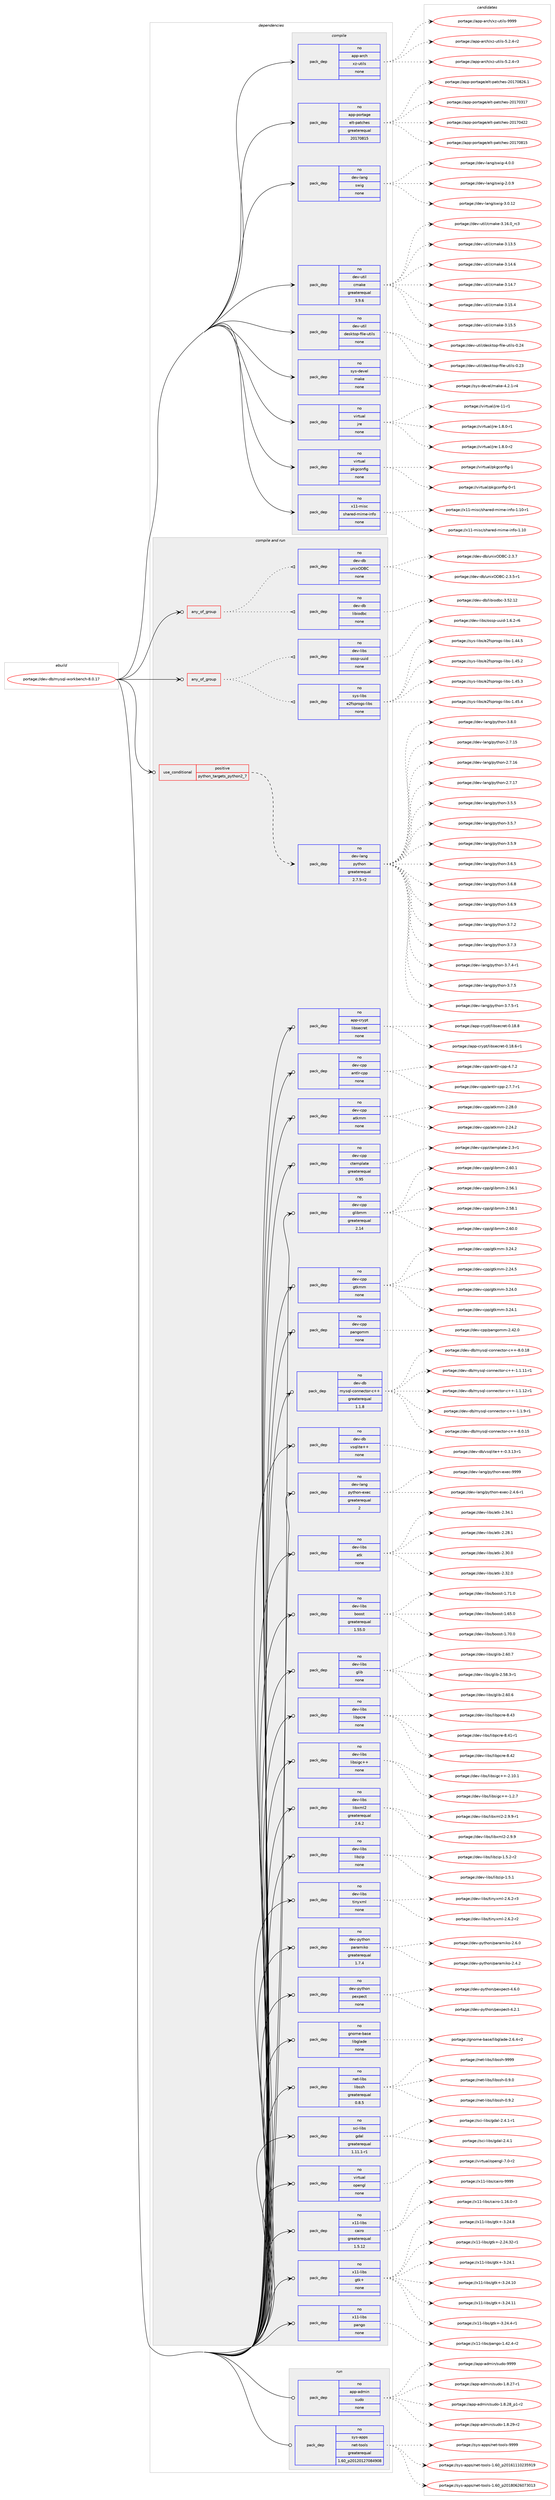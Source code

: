 digraph prolog {

# *************
# Graph options
# *************

newrank=true;
concentrate=true;
compound=true;
graph [rankdir=LR,fontname=Helvetica,fontsize=10,ranksep=1.5];#, ranksep=2.5, nodesep=0.2];
edge  [arrowhead=vee];
node  [fontname=Helvetica,fontsize=10];

# **********
# The ebuild
# **********

subgraph cluster_leftcol {
color=gray;
rank=same;
label=<<i>ebuild</i>>;
id [label="portage://dev-db/mysql-workbench-8.0.17", color=red, width=4, href="../dev-db/mysql-workbench-8.0.17.svg"];
}

# ****************
# The dependencies
# ****************

subgraph cluster_midcol {
color=gray;
label=<<i>dependencies</i>>;
subgraph cluster_compile {
fillcolor="#eeeeee";
style=filled;
label=<<i>compile</i>>;
subgraph pack41840 {
dependency55726 [label=<<TABLE BORDER="0" CELLBORDER="1" CELLSPACING="0" CELLPADDING="4" WIDTH="220"><TR><TD ROWSPAN="6" CELLPADDING="30">pack_dep</TD></TR><TR><TD WIDTH="110">no</TD></TR><TR><TD>app-arch</TD></TR><TR><TD>xz-utils</TD></TR><TR><TD>none</TD></TR><TR><TD></TD></TR></TABLE>>, shape=none, color=blue];
}
id:e -> dependency55726:w [weight=20,style="solid",arrowhead="vee"];
subgraph pack41841 {
dependency55727 [label=<<TABLE BORDER="0" CELLBORDER="1" CELLSPACING="0" CELLPADDING="4" WIDTH="220"><TR><TD ROWSPAN="6" CELLPADDING="30">pack_dep</TD></TR><TR><TD WIDTH="110">no</TD></TR><TR><TD>app-portage</TD></TR><TR><TD>elt-patches</TD></TR><TR><TD>greaterequal</TD></TR><TR><TD>20170815</TD></TR></TABLE>>, shape=none, color=blue];
}
id:e -> dependency55727:w [weight=20,style="solid",arrowhead="vee"];
subgraph pack41842 {
dependency55728 [label=<<TABLE BORDER="0" CELLBORDER="1" CELLSPACING="0" CELLPADDING="4" WIDTH="220"><TR><TD ROWSPAN="6" CELLPADDING="30">pack_dep</TD></TR><TR><TD WIDTH="110">no</TD></TR><TR><TD>dev-lang</TD></TR><TR><TD>swig</TD></TR><TR><TD>none</TD></TR><TR><TD></TD></TR></TABLE>>, shape=none, color=blue];
}
id:e -> dependency55728:w [weight=20,style="solid",arrowhead="vee"];
subgraph pack41843 {
dependency55729 [label=<<TABLE BORDER="0" CELLBORDER="1" CELLSPACING="0" CELLPADDING="4" WIDTH="220"><TR><TD ROWSPAN="6" CELLPADDING="30">pack_dep</TD></TR><TR><TD WIDTH="110">no</TD></TR><TR><TD>dev-util</TD></TR><TR><TD>cmake</TD></TR><TR><TD>greaterequal</TD></TR><TR><TD>3.9.6</TD></TR></TABLE>>, shape=none, color=blue];
}
id:e -> dependency55729:w [weight=20,style="solid",arrowhead="vee"];
subgraph pack41844 {
dependency55730 [label=<<TABLE BORDER="0" CELLBORDER="1" CELLSPACING="0" CELLPADDING="4" WIDTH="220"><TR><TD ROWSPAN="6" CELLPADDING="30">pack_dep</TD></TR><TR><TD WIDTH="110">no</TD></TR><TR><TD>dev-util</TD></TR><TR><TD>desktop-file-utils</TD></TR><TR><TD>none</TD></TR><TR><TD></TD></TR></TABLE>>, shape=none, color=blue];
}
id:e -> dependency55730:w [weight=20,style="solid",arrowhead="vee"];
subgraph pack41845 {
dependency55731 [label=<<TABLE BORDER="0" CELLBORDER="1" CELLSPACING="0" CELLPADDING="4" WIDTH="220"><TR><TD ROWSPAN="6" CELLPADDING="30">pack_dep</TD></TR><TR><TD WIDTH="110">no</TD></TR><TR><TD>sys-devel</TD></TR><TR><TD>make</TD></TR><TR><TD>none</TD></TR><TR><TD></TD></TR></TABLE>>, shape=none, color=blue];
}
id:e -> dependency55731:w [weight=20,style="solid",arrowhead="vee"];
subgraph pack41846 {
dependency55732 [label=<<TABLE BORDER="0" CELLBORDER="1" CELLSPACING="0" CELLPADDING="4" WIDTH="220"><TR><TD ROWSPAN="6" CELLPADDING="30">pack_dep</TD></TR><TR><TD WIDTH="110">no</TD></TR><TR><TD>virtual</TD></TR><TR><TD>jre</TD></TR><TR><TD>none</TD></TR><TR><TD></TD></TR></TABLE>>, shape=none, color=blue];
}
id:e -> dependency55732:w [weight=20,style="solid",arrowhead="vee"];
subgraph pack41847 {
dependency55733 [label=<<TABLE BORDER="0" CELLBORDER="1" CELLSPACING="0" CELLPADDING="4" WIDTH="220"><TR><TD ROWSPAN="6" CELLPADDING="30">pack_dep</TD></TR><TR><TD WIDTH="110">no</TD></TR><TR><TD>virtual</TD></TR><TR><TD>pkgconfig</TD></TR><TR><TD>none</TD></TR><TR><TD></TD></TR></TABLE>>, shape=none, color=blue];
}
id:e -> dependency55733:w [weight=20,style="solid",arrowhead="vee"];
subgraph pack41848 {
dependency55734 [label=<<TABLE BORDER="0" CELLBORDER="1" CELLSPACING="0" CELLPADDING="4" WIDTH="220"><TR><TD ROWSPAN="6" CELLPADDING="30">pack_dep</TD></TR><TR><TD WIDTH="110">no</TD></TR><TR><TD>x11-misc</TD></TR><TR><TD>shared-mime-info</TD></TR><TR><TD>none</TD></TR><TR><TD></TD></TR></TABLE>>, shape=none, color=blue];
}
id:e -> dependency55734:w [weight=20,style="solid",arrowhead="vee"];
}
subgraph cluster_compileandrun {
fillcolor="#eeeeee";
style=filled;
label=<<i>compile and run</i>>;
subgraph any1188 {
dependency55735 [label=<<TABLE BORDER="0" CELLBORDER="1" CELLSPACING="0" CELLPADDING="4"><TR><TD CELLPADDING="10">any_of_group</TD></TR></TABLE>>, shape=none, color=red];subgraph pack41849 {
dependency55736 [label=<<TABLE BORDER="0" CELLBORDER="1" CELLSPACING="0" CELLPADDING="4" WIDTH="220"><TR><TD ROWSPAN="6" CELLPADDING="30">pack_dep</TD></TR><TR><TD WIDTH="110">no</TD></TR><TR><TD>dev-db</TD></TR><TR><TD>libiodbc</TD></TR><TR><TD>none</TD></TR><TR><TD></TD></TR></TABLE>>, shape=none, color=blue];
}
dependency55735:e -> dependency55736:w [weight=20,style="dotted",arrowhead="oinv"];
subgraph pack41850 {
dependency55737 [label=<<TABLE BORDER="0" CELLBORDER="1" CELLSPACING="0" CELLPADDING="4" WIDTH="220"><TR><TD ROWSPAN="6" CELLPADDING="30">pack_dep</TD></TR><TR><TD WIDTH="110">no</TD></TR><TR><TD>dev-db</TD></TR><TR><TD>unixODBC</TD></TR><TR><TD>none</TD></TR><TR><TD></TD></TR></TABLE>>, shape=none, color=blue];
}
dependency55735:e -> dependency55737:w [weight=20,style="dotted",arrowhead="oinv"];
}
id:e -> dependency55735:w [weight=20,style="solid",arrowhead="odotvee"];
subgraph any1189 {
dependency55738 [label=<<TABLE BORDER="0" CELLBORDER="1" CELLSPACING="0" CELLPADDING="4"><TR><TD CELLPADDING="10">any_of_group</TD></TR></TABLE>>, shape=none, color=red];subgraph pack41851 {
dependency55739 [label=<<TABLE BORDER="0" CELLBORDER="1" CELLSPACING="0" CELLPADDING="4" WIDTH="220"><TR><TD ROWSPAN="6" CELLPADDING="30">pack_dep</TD></TR><TR><TD WIDTH="110">no</TD></TR><TR><TD>sys-libs</TD></TR><TR><TD>e2fsprogs-libs</TD></TR><TR><TD>none</TD></TR><TR><TD></TD></TR></TABLE>>, shape=none, color=blue];
}
dependency55738:e -> dependency55739:w [weight=20,style="dotted",arrowhead="oinv"];
subgraph pack41852 {
dependency55740 [label=<<TABLE BORDER="0" CELLBORDER="1" CELLSPACING="0" CELLPADDING="4" WIDTH="220"><TR><TD ROWSPAN="6" CELLPADDING="30">pack_dep</TD></TR><TR><TD WIDTH="110">no</TD></TR><TR><TD>dev-libs</TD></TR><TR><TD>ossp-uuid</TD></TR><TR><TD>none</TD></TR><TR><TD></TD></TR></TABLE>>, shape=none, color=blue];
}
dependency55738:e -> dependency55740:w [weight=20,style="dotted",arrowhead="oinv"];
}
id:e -> dependency55738:w [weight=20,style="solid",arrowhead="odotvee"];
subgraph cond12643 {
dependency55741 [label=<<TABLE BORDER="0" CELLBORDER="1" CELLSPACING="0" CELLPADDING="4"><TR><TD ROWSPAN="3" CELLPADDING="10">use_conditional</TD></TR><TR><TD>positive</TD></TR><TR><TD>python_targets_python2_7</TD></TR></TABLE>>, shape=none, color=red];
subgraph pack41853 {
dependency55742 [label=<<TABLE BORDER="0" CELLBORDER="1" CELLSPACING="0" CELLPADDING="4" WIDTH="220"><TR><TD ROWSPAN="6" CELLPADDING="30">pack_dep</TD></TR><TR><TD WIDTH="110">no</TD></TR><TR><TD>dev-lang</TD></TR><TR><TD>python</TD></TR><TR><TD>greaterequal</TD></TR><TR><TD>2.7.5-r2</TD></TR></TABLE>>, shape=none, color=blue];
}
dependency55741:e -> dependency55742:w [weight=20,style="dashed",arrowhead="vee"];
}
id:e -> dependency55741:w [weight=20,style="solid",arrowhead="odotvee"];
subgraph pack41854 {
dependency55743 [label=<<TABLE BORDER="0" CELLBORDER="1" CELLSPACING="0" CELLPADDING="4" WIDTH="220"><TR><TD ROWSPAN="6" CELLPADDING="30">pack_dep</TD></TR><TR><TD WIDTH="110">no</TD></TR><TR><TD>app-crypt</TD></TR><TR><TD>libsecret</TD></TR><TR><TD>none</TD></TR><TR><TD></TD></TR></TABLE>>, shape=none, color=blue];
}
id:e -> dependency55743:w [weight=20,style="solid",arrowhead="odotvee"];
subgraph pack41855 {
dependency55744 [label=<<TABLE BORDER="0" CELLBORDER="1" CELLSPACING="0" CELLPADDING="4" WIDTH="220"><TR><TD ROWSPAN="6" CELLPADDING="30">pack_dep</TD></TR><TR><TD WIDTH="110">no</TD></TR><TR><TD>dev-cpp</TD></TR><TR><TD>antlr-cpp</TD></TR><TR><TD>none</TD></TR><TR><TD></TD></TR></TABLE>>, shape=none, color=blue];
}
id:e -> dependency55744:w [weight=20,style="solid",arrowhead="odotvee"];
subgraph pack41856 {
dependency55745 [label=<<TABLE BORDER="0" CELLBORDER="1" CELLSPACING="0" CELLPADDING="4" WIDTH="220"><TR><TD ROWSPAN="6" CELLPADDING="30">pack_dep</TD></TR><TR><TD WIDTH="110">no</TD></TR><TR><TD>dev-cpp</TD></TR><TR><TD>atkmm</TD></TR><TR><TD>none</TD></TR><TR><TD></TD></TR></TABLE>>, shape=none, color=blue];
}
id:e -> dependency55745:w [weight=20,style="solid",arrowhead="odotvee"];
subgraph pack41857 {
dependency55746 [label=<<TABLE BORDER="0" CELLBORDER="1" CELLSPACING="0" CELLPADDING="4" WIDTH="220"><TR><TD ROWSPAN="6" CELLPADDING="30">pack_dep</TD></TR><TR><TD WIDTH="110">no</TD></TR><TR><TD>dev-cpp</TD></TR><TR><TD>ctemplate</TD></TR><TR><TD>greaterequal</TD></TR><TR><TD>0.95</TD></TR></TABLE>>, shape=none, color=blue];
}
id:e -> dependency55746:w [weight=20,style="solid",arrowhead="odotvee"];
subgraph pack41858 {
dependency55747 [label=<<TABLE BORDER="0" CELLBORDER="1" CELLSPACING="0" CELLPADDING="4" WIDTH="220"><TR><TD ROWSPAN="6" CELLPADDING="30">pack_dep</TD></TR><TR><TD WIDTH="110">no</TD></TR><TR><TD>dev-cpp</TD></TR><TR><TD>glibmm</TD></TR><TR><TD>greaterequal</TD></TR><TR><TD>2.14</TD></TR></TABLE>>, shape=none, color=blue];
}
id:e -> dependency55747:w [weight=20,style="solid",arrowhead="odotvee"];
subgraph pack41859 {
dependency55748 [label=<<TABLE BORDER="0" CELLBORDER="1" CELLSPACING="0" CELLPADDING="4" WIDTH="220"><TR><TD ROWSPAN="6" CELLPADDING="30">pack_dep</TD></TR><TR><TD WIDTH="110">no</TD></TR><TR><TD>dev-cpp</TD></TR><TR><TD>gtkmm</TD></TR><TR><TD>none</TD></TR><TR><TD></TD></TR></TABLE>>, shape=none, color=blue];
}
id:e -> dependency55748:w [weight=20,style="solid",arrowhead="odotvee"];
subgraph pack41860 {
dependency55749 [label=<<TABLE BORDER="0" CELLBORDER="1" CELLSPACING="0" CELLPADDING="4" WIDTH="220"><TR><TD ROWSPAN="6" CELLPADDING="30">pack_dep</TD></TR><TR><TD WIDTH="110">no</TD></TR><TR><TD>dev-cpp</TD></TR><TR><TD>pangomm</TD></TR><TR><TD>none</TD></TR><TR><TD></TD></TR></TABLE>>, shape=none, color=blue];
}
id:e -> dependency55749:w [weight=20,style="solid",arrowhead="odotvee"];
subgraph pack41861 {
dependency55750 [label=<<TABLE BORDER="0" CELLBORDER="1" CELLSPACING="0" CELLPADDING="4" WIDTH="220"><TR><TD ROWSPAN="6" CELLPADDING="30">pack_dep</TD></TR><TR><TD WIDTH="110">no</TD></TR><TR><TD>dev-db</TD></TR><TR><TD>mysql-connector-c++</TD></TR><TR><TD>greaterequal</TD></TR><TR><TD>1.1.8</TD></TR></TABLE>>, shape=none, color=blue];
}
id:e -> dependency55750:w [weight=20,style="solid",arrowhead="odotvee"];
subgraph pack41862 {
dependency55751 [label=<<TABLE BORDER="0" CELLBORDER="1" CELLSPACING="0" CELLPADDING="4" WIDTH="220"><TR><TD ROWSPAN="6" CELLPADDING="30">pack_dep</TD></TR><TR><TD WIDTH="110">no</TD></TR><TR><TD>dev-db</TD></TR><TR><TD>vsqlite++</TD></TR><TR><TD>none</TD></TR><TR><TD></TD></TR></TABLE>>, shape=none, color=blue];
}
id:e -> dependency55751:w [weight=20,style="solid",arrowhead="odotvee"];
subgraph pack41863 {
dependency55752 [label=<<TABLE BORDER="0" CELLBORDER="1" CELLSPACING="0" CELLPADDING="4" WIDTH="220"><TR><TD ROWSPAN="6" CELLPADDING="30">pack_dep</TD></TR><TR><TD WIDTH="110">no</TD></TR><TR><TD>dev-lang</TD></TR><TR><TD>python-exec</TD></TR><TR><TD>greaterequal</TD></TR><TR><TD>2</TD></TR></TABLE>>, shape=none, color=blue];
}
id:e -> dependency55752:w [weight=20,style="solid",arrowhead="odotvee"];
subgraph pack41864 {
dependency55753 [label=<<TABLE BORDER="0" CELLBORDER="1" CELLSPACING="0" CELLPADDING="4" WIDTH="220"><TR><TD ROWSPAN="6" CELLPADDING="30">pack_dep</TD></TR><TR><TD WIDTH="110">no</TD></TR><TR><TD>dev-libs</TD></TR><TR><TD>atk</TD></TR><TR><TD>none</TD></TR><TR><TD></TD></TR></TABLE>>, shape=none, color=blue];
}
id:e -> dependency55753:w [weight=20,style="solid",arrowhead="odotvee"];
subgraph pack41865 {
dependency55754 [label=<<TABLE BORDER="0" CELLBORDER="1" CELLSPACING="0" CELLPADDING="4" WIDTH="220"><TR><TD ROWSPAN="6" CELLPADDING="30">pack_dep</TD></TR><TR><TD WIDTH="110">no</TD></TR><TR><TD>dev-libs</TD></TR><TR><TD>boost</TD></TR><TR><TD>greaterequal</TD></TR><TR><TD>1.55.0</TD></TR></TABLE>>, shape=none, color=blue];
}
id:e -> dependency55754:w [weight=20,style="solid",arrowhead="odotvee"];
subgraph pack41866 {
dependency55755 [label=<<TABLE BORDER="0" CELLBORDER="1" CELLSPACING="0" CELLPADDING="4" WIDTH="220"><TR><TD ROWSPAN="6" CELLPADDING="30">pack_dep</TD></TR><TR><TD WIDTH="110">no</TD></TR><TR><TD>dev-libs</TD></TR><TR><TD>glib</TD></TR><TR><TD>none</TD></TR><TR><TD></TD></TR></TABLE>>, shape=none, color=blue];
}
id:e -> dependency55755:w [weight=20,style="solid",arrowhead="odotvee"];
subgraph pack41867 {
dependency55756 [label=<<TABLE BORDER="0" CELLBORDER="1" CELLSPACING="0" CELLPADDING="4" WIDTH="220"><TR><TD ROWSPAN="6" CELLPADDING="30">pack_dep</TD></TR><TR><TD WIDTH="110">no</TD></TR><TR><TD>dev-libs</TD></TR><TR><TD>libpcre</TD></TR><TR><TD>none</TD></TR><TR><TD></TD></TR></TABLE>>, shape=none, color=blue];
}
id:e -> dependency55756:w [weight=20,style="solid",arrowhead="odotvee"];
subgraph pack41868 {
dependency55757 [label=<<TABLE BORDER="0" CELLBORDER="1" CELLSPACING="0" CELLPADDING="4" WIDTH="220"><TR><TD ROWSPAN="6" CELLPADDING="30">pack_dep</TD></TR><TR><TD WIDTH="110">no</TD></TR><TR><TD>dev-libs</TD></TR><TR><TD>libsigc++</TD></TR><TR><TD>none</TD></TR><TR><TD></TD></TR></TABLE>>, shape=none, color=blue];
}
id:e -> dependency55757:w [weight=20,style="solid",arrowhead="odotvee"];
subgraph pack41869 {
dependency55758 [label=<<TABLE BORDER="0" CELLBORDER="1" CELLSPACING="0" CELLPADDING="4" WIDTH="220"><TR><TD ROWSPAN="6" CELLPADDING="30">pack_dep</TD></TR><TR><TD WIDTH="110">no</TD></TR><TR><TD>dev-libs</TD></TR><TR><TD>libxml2</TD></TR><TR><TD>greaterequal</TD></TR><TR><TD>2.6.2</TD></TR></TABLE>>, shape=none, color=blue];
}
id:e -> dependency55758:w [weight=20,style="solid",arrowhead="odotvee"];
subgraph pack41870 {
dependency55759 [label=<<TABLE BORDER="0" CELLBORDER="1" CELLSPACING="0" CELLPADDING="4" WIDTH="220"><TR><TD ROWSPAN="6" CELLPADDING="30">pack_dep</TD></TR><TR><TD WIDTH="110">no</TD></TR><TR><TD>dev-libs</TD></TR><TR><TD>libzip</TD></TR><TR><TD>none</TD></TR><TR><TD></TD></TR></TABLE>>, shape=none, color=blue];
}
id:e -> dependency55759:w [weight=20,style="solid",arrowhead="odotvee"];
subgraph pack41871 {
dependency55760 [label=<<TABLE BORDER="0" CELLBORDER="1" CELLSPACING="0" CELLPADDING="4" WIDTH="220"><TR><TD ROWSPAN="6" CELLPADDING="30">pack_dep</TD></TR><TR><TD WIDTH="110">no</TD></TR><TR><TD>dev-libs</TD></TR><TR><TD>tinyxml</TD></TR><TR><TD>none</TD></TR><TR><TD></TD></TR></TABLE>>, shape=none, color=blue];
}
id:e -> dependency55760:w [weight=20,style="solid",arrowhead="odotvee"];
subgraph pack41872 {
dependency55761 [label=<<TABLE BORDER="0" CELLBORDER="1" CELLSPACING="0" CELLPADDING="4" WIDTH="220"><TR><TD ROWSPAN="6" CELLPADDING="30">pack_dep</TD></TR><TR><TD WIDTH="110">no</TD></TR><TR><TD>dev-python</TD></TR><TR><TD>paramiko</TD></TR><TR><TD>greaterequal</TD></TR><TR><TD>1.7.4</TD></TR></TABLE>>, shape=none, color=blue];
}
id:e -> dependency55761:w [weight=20,style="solid",arrowhead="odotvee"];
subgraph pack41873 {
dependency55762 [label=<<TABLE BORDER="0" CELLBORDER="1" CELLSPACING="0" CELLPADDING="4" WIDTH="220"><TR><TD ROWSPAN="6" CELLPADDING="30">pack_dep</TD></TR><TR><TD WIDTH="110">no</TD></TR><TR><TD>dev-python</TD></TR><TR><TD>pexpect</TD></TR><TR><TD>none</TD></TR><TR><TD></TD></TR></TABLE>>, shape=none, color=blue];
}
id:e -> dependency55762:w [weight=20,style="solid",arrowhead="odotvee"];
subgraph pack41874 {
dependency55763 [label=<<TABLE BORDER="0" CELLBORDER="1" CELLSPACING="0" CELLPADDING="4" WIDTH="220"><TR><TD ROWSPAN="6" CELLPADDING="30">pack_dep</TD></TR><TR><TD WIDTH="110">no</TD></TR><TR><TD>gnome-base</TD></TR><TR><TD>libglade</TD></TR><TR><TD>none</TD></TR><TR><TD></TD></TR></TABLE>>, shape=none, color=blue];
}
id:e -> dependency55763:w [weight=20,style="solid",arrowhead="odotvee"];
subgraph pack41875 {
dependency55764 [label=<<TABLE BORDER="0" CELLBORDER="1" CELLSPACING="0" CELLPADDING="4" WIDTH="220"><TR><TD ROWSPAN="6" CELLPADDING="30">pack_dep</TD></TR><TR><TD WIDTH="110">no</TD></TR><TR><TD>net-libs</TD></TR><TR><TD>libssh</TD></TR><TR><TD>greaterequal</TD></TR><TR><TD>0.8.5</TD></TR></TABLE>>, shape=none, color=blue];
}
id:e -> dependency55764:w [weight=20,style="solid",arrowhead="odotvee"];
subgraph pack41876 {
dependency55765 [label=<<TABLE BORDER="0" CELLBORDER="1" CELLSPACING="0" CELLPADDING="4" WIDTH="220"><TR><TD ROWSPAN="6" CELLPADDING="30">pack_dep</TD></TR><TR><TD WIDTH="110">no</TD></TR><TR><TD>sci-libs</TD></TR><TR><TD>gdal</TD></TR><TR><TD>greaterequal</TD></TR><TR><TD>1.11.1-r1</TD></TR></TABLE>>, shape=none, color=blue];
}
id:e -> dependency55765:w [weight=20,style="solid",arrowhead="odotvee"];
subgraph pack41877 {
dependency55766 [label=<<TABLE BORDER="0" CELLBORDER="1" CELLSPACING="0" CELLPADDING="4" WIDTH="220"><TR><TD ROWSPAN="6" CELLPADDING="30">pack_dep</TD></TR><TR><TD WIDTH="110">no</TD></TR><TR><TD>virtual</TD></TR><TR><TD>opengl</TD></TR><TR><TD>none</TD></TR><TR><TD></TD></TR></TABLE>>, shape=none, color=blue];
}
id:e -> dependency55766:w [weight=20,style="solid",arrowhead="odotvee"];
subgraph pack41878 {
dependency55767 [label=<<TABLE BORDER="0" CELLBORDER="1" CELLSPACING="0" CELLPADDING="4" WIDTH="220"><TR><TD ROWSPAN="6" CELLPADDING="30">pack_dep</TD></TR><TR><TD WIDTH="110">no</TD></TR><TR><TD>x11-libs</TD></TR><TR><TD>cairo</TD></TR><TR><TD>greaterequal</TD></TR><TR><TD>1.5.12</TD></TR></TABLE>>, shape=none, color=blue];
}
id:e -> dependency55767:w [weight=20,style="solid",arrowhead="odotvee"];
subgraph pack41879 {
dependency55768 [label=<<TABLE BORDER="0" CELLBORDER="1" CELLSPACING="0" CELLPADDING="4" WIDTH="220"><TR><TD ROWSPAN="6" CELLPADDING="30">pack_dep</TD></TR><TR><TD WIDTH="110">no</TD></TR><TR><TD>x11-libs</TD></TR><TR><TD>gtk+</TD></TR><TR><TD>none</TD></TR><TR><TD></TD></TR></TABLE>>, shape=none, color=blue];
}
id:e -> dependency55768:w [weight=20,style="solid",arrowhead="odotvee"];
subgraph pack41880 {
dependency55769 [label=<<TABLE BORDER="0" CELLBORDER="1" CELLSPACING="0" CELLPADDING="4" WIDTH="220"><TR><TD ROWSPAN="6" CELLPADDING="30">pack_dep</TD></TR><TR><TD WIDTH="110">no</TD></TR><TR><TD>x11-libs</TD></TR><TR><TD>pango</TD></TR><TR><TD>none</TD></TR><TR><TD></TD></TR></TABLE>>, shape=none, color=blue];
}
id:e -> dependency55769:w [weight=20,style="solid",arrowhead="odotvee"];
}
subgraph cluster_run {
fillcolor="#eeeeee";
style=filled;
label=<<i>run</i>>;
subgraph pack41881 {
dependency55770 [label=<<TABLE BORDER="0" CELLBORDER="1" CELLSPACING="0" CELLPADDING="4" WIDTH="220"><TR><TD ROWSPAN="6" CELLPADDING="30">pack_dep</TD></TR><TR><TD WIDTH="110">no</TD></TR><TR><TD>app-admin</TD></TR><TR><TD>sudo</TD></TR><TR><TD>none</TD></TR><TR><TD></TD></TR></TABLE>>, shape=none, color=blue];
}
id:e -> dependency55770:w [weight=20,style="solid",arrowhead="odot"];
subgraph pack41882 {
dependency55771 [label=<<TABLE BORDER="0" CELLBORDER="1" CELLSPACING="0" CELLPADDING="4" WIDTH="220"><TR><TD ROWSPAN="6" CELLPADDING="30">pack_dep</TD></TR><TR><TD WIDTH="110">no</TD></TR><TR><TD>sys-apps</TD></TR><TR><TD>net-tools</TD></TR><TR><TD>greaterequal</TD></TR><TR><TD>1.60_p20120127084908</TD></TR></TABLE>>, shape=none, color=blue];
}
id:e -> dependency55771:w [weight=20,style="solid",arrowhead="odot"];
}
}

# **************
# The candidates
# **************

subgraph cluster_choices {
rank=same;
color=gray;
label=<<i>candidates</i>>;

subgraph choice41840 {
color=black;
nodesep=1;
choiceportage9711211245971149910447120122451171161051081154553465046524511450 [label="portage://app-arch/xz-utils-5.2.4-r2", color=red, width=4,href="../app-arch/xz-utils-5.2.4-r2.svg"];
choiceportage9711211245971149910447120122451171161051081154553465046524511451 [label="portage://app-arch/xz-utils-5.2.4-r3", color=red, width=4,href="../app-arch/xz-utils-5.2.4-r3.svg"];
choiceportage9711211245971149910447120122451171161051081154557575757 [label="portage://app-arch/xz-utils-9999", color=red, width=4,href="../app-arch/xz-utils-9999.svg"];
dependency55726:e -> choiceportage9711211245971149910447120122451171161051081154553465046524511450:w [style=dotted,weight="100"];
dependency55726:e -> choiceportage9711211245971149910447120122451171161051081154553465046524511451:w [style=dotted,weight="100"];
dependency55726:e -> choiceportage9711211245971149910447120122451171161051081154557575757:w [style=dotted,weight="100"];
}
subgraph choice41841 {
color=black;
nodesep=1;
choiceportage97112112451121111141169710310147101108116451129711699104101115455048495548514955 [label="portage://app-portage/elt-patches-20170317", color=red, width=4,href="../app-portage/elt-patches-20170317.svg"];
choiceportage97112112451121111141169710310147101108116451129711699104101115455048495548525050 [label="portage://app-portage/elt-patches-20170422", color=red, width=4,href="../app-portage/elt-patches-20170422.svg"];
choiceportage97112112451121111141169710310147101108116451129711699104101115455048495548564953 [label="portage://app-portage/elt-patches-20170815", color=red, width=4,href="../app-portage/elt-patches-20170815.svg"];
choiceportage971121124511211111411697103101471011081164511297116991041011154550484955485650544649 [label="portage://app-portage/elt-patches-20170826.1", color=red, width=4,href="../app-portage/elt-patches-20170826.1.svg"];
dependency55727:e -> choiceportage97112112451121111141169710310147101108116451129711699104101115455048495548514955:w [style=dotted,weight="100"];
dependency55727:e -> choiceportage97112112451121111141169710310147101108116451129711699104101115455048495548525050:w [style=dotted,weight="100"];
dependency55727:e -> choiceportage97112112451121111141169710310147101108116451129711699104101115455048495548564953:w [style=dotted,weight="100"];
dependency55727:e -> choiceportage971121124511211111411697103101471011081164511297116991041011154550484955485650544649:w [style=dotted,weight="100"];
}
subgraph choice41842 {
color=black;
nodesep=1;
choiceportage100101118451089711010347115119105103455046484657 [label="portage://dev-lang/swig-2.0.9", color=red, width=4,href="../dev-lang/swig-2.0.9.svg"];
choiceportage10010111845108971101034711511910510345514648464950 [label="portage://dev-lang/swig-3.0.12", color=red, width=4,href="../dev-lang/swig-3.0.12.svg"];
choiceportage100101118451089711010347115119105103455246484648 [label="portage://dev-lang/swig-4.0.0", color=red, width=4,href="../dev-lang/swig-4.0.0.svg"];
dependency55728:e -> choiceportage100101118451089711010347115119105103455046484657:w [style=dotted,weight="100"];
dependency55728:e -> choiceportage10010111845108971101034711511910510345514648464950:w [style=dotted,weight="100"];
dependency55728:e -> choiceportage100101118451089711010347115119105103455246484648:w [style=dotted,weight="100"];
}
subgraph choice41843 {
color=black;
nodesep=1;
choiceportage1001011184511711610510847991099710710145514649514653 [label="portage://dev-util/cmake-3.13.5", color=red, width=4,href="../dev-util/cmake-3.13.5.svg"];
choiceportage1001011184511711610510847991099710710145514649524654 [label="portage://dev-util/cmake-3.14.6", color=red, width=4,href="../dev-util/cmake-3.14.6.svg"];
choiceportage1001011184511711610510847991099710710145514649524655 [label="portage://dev-util/cmake-3.14.7", color=red, width=4,href="../dev-util/cmake-3.14.7.svg"];
choiceportage1001011184511711610510847991099710710145514649534652 [label="portage://dev-util/cmake-3.15.4", color=red, width=4,href="../dev-util/cmake-3.15.4.svg"];
choiceportage1001011184511711610510847991099710710145514649534653 [label="portage://dev-util/cmake-3.15.5", color=red, width=4,href="../dev-util/cmake-3.15.5.svg"];
choiceportage1001011184511711610510847991099710710145514649544648951149951 [label="portage://dev-util/cmake-3.16.0_rc3", color=red, width=4,href="../dev-util/cmake-3.16.0_rc3.svg"];
dependency55729:e -> choiceportage1001011184511711610510847991099710710145514649514653:w [style=dotted,weight="100"];
dependency55729:e -> choiceportage1001011184511711610510847991099710710145514649524654:w [style=dotted,weight="100"];
dependency55729:e -> choiceportage1001011184511711610510847991099710710145514649524655:w [style=dotted,weight="100"];
dependency55729:e -> choiceportage1001011184511711610510847991099710710145514649534652:w [style=dotted,weight="100"];
dependency55729:e -> choiceportage1001011184511711610510847991099710710145514649534653:w [style=dotted,weight="100"];
dependency55729:e -> choiceportage1001011184511711610510847991099710710145514649544648951149951:w [style=dotted,weight="100"];
}
subgraph choice41844 {
color=black;
nodesep=1;
choiceportage100101118451171161051084710010111510711611111245102105108101451171161051081154548465051 [label="portage://dev-util/desktop-file-utils-0.23", color=red, width=4,href="../dev-util/desktop-file-utils-0.23.svg"];
choiceportage100101118451171161051084710010111510711611111245102105108101451171161051081154548465052 [label="portage://dev-util/desktop-file-utils-0.24", color=red, width=4,href="../dev-util/desktop-file-utils-0.24.svg"];
dependency55730:e -> choiceportage100101118451171161051084710010111510711611111245102105108101451171161051081154548465051:w [style=dotted,weight="100"];
dependency55730:e -> choiceportage100101118451171161051084710010111510711611111245102105108101451171161051081154548465052:w [style=dotted,weight="100"];
}
subgraph choice41845 {
color=black;
nodesep=1;
choiceportage1151211154510010111810110847109971071014552465046494511452 [label="portage://sys-devel/make-4.2.1-r4", color=red, width=4,href="../sys-devel/make-4.2.1-r4.svg"];
dependency55731:e -> choiceportage1151211154510010111810110847109971071014552465046494511452:w [style=dotted,weight="100"];
}
subgraph choice41846 {
color=black;
nodesep=1;
choiceportage11810511411611797108471061141014549465646484511449 [label="portage://virtual/jre-1.8.0-r1", color=red, width=4,href="../virtual/jre-1.8.0-r1.svg"];
choiceportage11810511411611797108471061141014549465646484511450 [label="portage://virtual/jre-1.8.0-r2", color=red, width=4,href="../virtual/jre-1.8.0-r2.svg"];
choiceportage11810511411611797108471061141014549494511449 [label="portage://virtual/jre-11-r1", color=red, width=4,href="../virtual/jre-11-r1.svg"];
dependency55732:e -> choiceportage11810511411611797108471061141014549465646484511449:w [style=dotted,weight="100"];
dependency55732:e -> choiceportage11810511411611797108471061141014549465646484511450:w [style=dotted,weight="100"];
dependency55732:e -> choiceportage11810511411611797108471061141014549494511449:w [style=dotted,weight="100"];
}
subgraph choice41847 {
color=black;
nodesep=1;
choiceportage11810511411611797108471121071039911111010210510345484511449 [label="portage://virtual/pkgconfig-0-r1", color=red, width=4,href="../virtual/pkgconfig-0-r1.svg"];
choiceportage1181051141161179710847112107103991111101021051034549 [label="portage://virtual/pkgconfig-1", color=red, width=4,href="../virtual/pkgconfig-1.svg"];
dependency55733:e -> choiceportage11810511411611797108471121071039911111010210510345484511449:w [style=dotted,weight="100"];
dependency55733:e -> choiceportage1181051141161179710847112107103991111101021051034549:w [style=dotted,weight="100"];
}
subgraph choice41848 {
color=black;
nodesep=1;
choiceportage12049494510910511599471151049711410110045109105109101451051101021114549464948 [label="portage://x11-misc/shared-mime-info-1.10", color=red, width=4,href="../x11-misc/shared-mime-info-1.10.svg"];
choiceportage120494945109105115994711510497114101100451091051091014510511010211145494649484511449 [label="portage://x11-misc/shared-mime-info-1.10-r1", color=red, width=4,href="../x11-misc/shared-mime-info-1.10-r1.svg"];
dependency55734:e -> choiceportage12049494510910511599471151049711410110045109105109101451051101021114549464948:w [style=dotted,weight="100"];
dependency55734:e -> choiceportage120494945109105115994711510497114101100451091051091014510511010211145494649484511449:w [style=dotted,weight="100"];
}
subgraph choice41849 {
color=black;
nodesep=1;
choiceportage1001011184510098471081059810511110098994551465350464950 [label="portage://dev-db/libiodbc-3.52.12", color=red, width=4,href="../dev-db/libiodbc-3.52.12.svg"];
dependency55736:e -> choiceportage1001011184510098471081059810511110098994551465350464950:w [style=dotted,weight="100"];
}
subgraph choice41850 {
color=black;
nodesep=1;
choiceportage100101118451009847117110105120796866674550465146534511449 [label="portage://dev-db/unixODBC-2.3.5-r1", color=red, width=4,href="../dev-db/unixODBC-2.3.5-r1.svg"];
choiceportage10010111845100984711711010512079686667455046514655 [label="portage://dev-db/unixODBC-2.3.7", color=red, width=4,href="../dev-db/unixODBC-2.3.7.svg"];
dependency55737:e -> choiceportage100101118451009847117110105120796866674550465146534511449:w [style=dotted,weight="100"];
dependency55737:e -> choiceportage10010111845100984711711010512079686667455046514655:w [style=dotted,weight="100"];
}
subgraph choice41851 {
color=black;
nodesep=1;
choiceportage11512111545108105981154710150102115112114111103115451081059811545494652524653 [label="portage://sys-libs/e2fsprogs-libs-1.44.5", color=red, width=4,href="../sys-libs/e2fsprogs-libs-1.44.5.svg"];
choiceportage11512111545108105981154710150102115112114111103115451081059811545494652534650 [label="portage://sys-libs/e2fsprogs-libs-1.45.2", color=red, width=4,href="../sys-libs/e2fsprogs-libs-1.45.2.svg"];
choiceportage11512111545108105981154710150102115112114111103115451081059811545494652534651 [label="portage://sys-libs/e2fsprogs-libs-1.45.3", color=red, width=4,href="../sys-libs/e2fsprogs-libs-1.45.3.svg"];
choiceportage11512111545108105981154710150102115112114111103115451081059811545494652534652 [label="portage://sys-libs/e2fsprogs-libs-1.45.4", color=red, width=4,href="../sys-libs/e2fsprogs-libs-1.45.4.svg"];
dependency55739:e -> choiceportage11512111545108105981154710150102115112114111103115451081059811545494652524653:w [style=dotted,weight="100"];
dependency55739:e -> choiceportage11512111545108105981154710150102115112114111103115451081059811545494652534650:w [style=dotted,weight="100"];
dependency55739:e -> choiceportage11512111545108105981154710150102115112114111103115451081059811545494652534651:w [style=dotted,weight="100"];
dependency55739:e -> choiceportage11512111545108105981154710150102115112114111103115451081059811545494652534652:w [style=dotted,weight="100"];
}
subgraph choice41852 {
color=black;
nodesep=1;
choiceportage100101118451081059811547111115115112451171171051004549465446504511454 [label="portage://dev-libs/ossp-uuid-1.6.2-r6", color=red, width=4,href="../dev-libs/ossp-uuid-1.6.2-r6.svg"];
dependency55740:e -> choiceportage100101118451081059811547111115115112451171171051004549465446504511454:w [style=dotted,weight="100"];
}
subgraph choice41853 {
color=black;
nodesep=1;
choiceportage10010111845108971101034711212111610411111045504655464953 [label="portage://dev-lang/python-2.7.15", color=red, width=4,href="../dev-lang/python-2.7.15.svg"];
choiceportage10010111845108971101034711212111610411111045504655464954 [label="portage://dev-lang/python-2.7.16", color=red, width=4,href="../dev-lang/python-2.7.16.svg"];
choiceportage10010111845108971101034711212111610411111045504655464955 [label="portage://dev-lang/python-2.7.17", color=red, width=4,href="../dev-lang/python-2.7.17.svg"];
choiceportage100101118451089711010347112121116104111110455146534653 [label="portage://dev-lang/python-3.5.5", color=red, width=4,href="../dev-lang/python-3.5.5.svg"];
choiceportage100101118451089711010347112121116104111110455146534655 [label="portage://dev-lang/python-3.5.7", color=red, width=4,href="../dev-lang/python-3.5.7.svg"];
choiceportage100101118451089711010347112121116104111110455146534657 [label="portage://dev-lang/python-3.5.9", color=red, width=4,href="../dev-lang/python-3.5.9.svg"];
choiceportage100101118451089711010347112121116104111110455146544653 [label="portage://dev-lang/python-3.6.5", color=red, width=4,href="../dev-lang/python-3.6.5.svg"];
choiceportage100101118451089711010347112121116104111110455146544656 [label="portage://dev-lang/python-3.6.8", color=red, width=4,href="../dev-lang/python-3.6.8.svg"];
choiceportage100101118451089711010347112121116104111110455146544657 [label="portage://dev-lang/python-3.6.9", color=red, width=4,href="../dev-lang/python-3.6.9.svg"];
choiceportage100101118451089711010347112121116104111110455146554650 [label="portage://dev-lang/python-3.7.2", color=red, width=4,href="../dev-lang/python-3.7.2.svg"];
choiceportage100101118451089711010347112121116104111110455146554651 [label="portage://dev-lang/python-3.7.3", color=red, width=4,href="../dev-lang/python-3.7.3.svg"];
choiceportage1001011184510897110103471121211161041111104551465546524511449 [label="portage://dev-lang/python-3.7.4-r1", color=red, width=4,href="../dev-lang/python-3.7.4-r1.svg"];
choiceportage100101118451089711010347112121116104111110455146554653 [label="portage://dev-lang/python-3.7.5", color=red, width=4,href="../dev-lang/python-3.7.5.svg"];
choiceportage1001011184510897110103471121211161041111104551465546534511449 [label="portage://dev-lang/python-3.7.5-r1", color=red, width=4,href="../dev-lang/python-3.7.5-r1.svg"];
choiceportage100101118451089711010347112121116104111110455146564648 [label="portage://dev-lang/python-3.8.0", color=red, width=4,href="../dev-lang/python-3.8.0.svg"];
dependency55742:e -> choiceportage10010111845108971101034711212111610411111045504655464953:w [style=dotted,weight="100"];
dependency55742:e -> choiceportage10010111845108971101034711212111610411111045504655464954:w [style=dotted,weight="100"];
dependency55742:e -> choiceportage10010111845108971101034711212111610411111045504655464955:w [style=dotted,weight="100"];
dependency55742:e -> choiceportage100101118451089711010347112121116104111110455146534653:w [style=dotted,weight="100"];
dependency55742:e -> choiceportage100101118451089711010347112121116104111110455146534655:w [style=dotted,weight="100"];
dependency55742:e -> choiceportage100101118451089711010347112121116104111110455146534657:w [style=dotted,weight="100"];
dependency55742:e -> choiceportage100101118451089711010347112121116104111110455146544653:w [style=dotted,weight="100"];
dependency55742:e -> choiceportage100101118451089711010347112121116104111110455146544656:w [style=dotted,weight="100"];
dependency55742:e -> choiceportage100101118451089711010347112121116104111110455146544657:w [style=dotted,weight="100"];
dependency55742:e -> choiceportage100101118451089711010347112121116104111110455146554650:w [style=dotted,weight="100"];
dependency55742:e -> choiceportage100101118451089711010347112121116104111110455146554651:w [style=dotted,weight="100"];
dependency55742:e -> choiceportage1001011184510897110103471121211161041111104551465546524511449:w [style=dotted,weight="100"];
dependency55742:e -> choiceportage100101118451089711010347112121116104111110455146554653:w [style=dotted,weight="100"];
dependency55742:e -> choiceportage1001011184510897110103471121211161041111104551465546534511449:w [style=dotted,weight="100"];
dependency55742:e -> choiceportage100101118451089711010347112121116104111110455146564648:w [style=dotted,weight="100"];
}
subgraph choice41854 {
color=black;
nodesep=1;
choiceportage971121124599114121112116471081059811510199114101116454846495646544511449 [label="portage://app-crypt/libsecret-0.18.6-r1", color=red, width=4,href="../app-crypt/libsecret-0.18.6-r1.svg"];
choiceportage97112112459911412111211647108105981151019911410111645484649564656 [label="portage://app-crypt/libsecret-0.18.8", color=red, width=4,href="../app-crypt/libsecret-0.18.8.svg"];
dependency55743:e -> choiceportage971121124599114121112116471081059811510199114101116454846495646544511449:w [style=dotted,weight="100"];
dependency55743:e -> choiceportage97112112459911412111211647108105981151019911410111645484649564656:w [style=dotted,weight="100"];
}
subgraph choice41855 {
color=black;
nodesep=1;
choiceportage1001011184599112112479711011610811445991121124550465546554511449 [label="portage://dev-cpp/antlr-cpp-2.7.7-r1", color=red, width=4,href="../dev-cpp/antlr-cpp-2.7.7-r1.svg"];
choiceportage100101118459911211247971101161081144599112112455246554650 [label="portage://dev-cpp/antlr-cpp-4.7.2", color=red, width=4,href="../dev-cpp/antlr-cpp-4.7.2.svg"];
dependency55744:e -> choiceportage1001011184599112112479711011610811445991121124550465546554511449:w [style=dotted,weight="100"];
dependency55744:e -> choiceportage100101118459911211247971101161081144599112112455246554650:w [style=dotted,weight="100"];
}
subgraph choice41856 {
color=black;
nodesep=1;
choiceportage1001011184599112112479711610710910945504650524650 [label="portage://dev-cpp/atkmm-2.24.2", color=red, width=4,href="../dev-cpp/atkmm-2.24.2.svg"];
choiceportage1001011184599112112479711610710910945504650564648 [label="portage://dev-cpp/atkmm-2.28.0", color=red, width=4,href="../dev-cpp/atkmm-2.28.0.svg"];
dependency55745:e -> choiceportage1001011184599112112479711610710910945504650524650:w [style=dotted,weight="100"];
dependency55745:e -> choiceportage1001011184599112112479711610710910945504650564648:w [style=dotted,weight="100"];
}
subgraph choice41857 {
color=black;
nodesep=1;
choiceportage1001011184599112112479911610110911210897116101455046514511449 [label="portage://dev-cpp/ctemplate-2.3-r1", color=red, width=4,href="../dev-cpp/ctemplate-2.3-r1.svg"];
dependency55746:e -> choiceportage1001011184599112112479911610110911210897116101455046514511449:w [style=dotted,weight="100"];
}
subgraph choice41858 {
color=black;
nodesep=1;
choiceportage1001011184599112112471031081059810910945504653544649 [label="portage://dev-cpp/glibmm-2.56.1", color=red, width=4,href="../dev-cpp/glibmm-2.56.1.svg"];
choiceportage1001011184599112112471031081059810910945504653564649 [label="portage://dev-cpp/glibmm-2.58.1", color=red, width=4,href="../dev-cpp/glibmm-2.58.1.svg"];
choiceportage1001011184599112112471031081059810910945504654484648 [label="portage://dev-cpp/glibmm-2.60.0", color=red, width=4,href="../dev-cpp/glibmm-2.60.0.svg"];
choiceportage1001011184599112112471031081059810910945504654484649 [label="portage://dev-cpp/glibmm-2.60.1", color=red, width=4,href="../dev-cpp/glibmm-2.60.1.svg"];
dependency55747:e -> choiceportage1001011184599112112471031081059810910945504653544649:w [style=dotted,weight="100"];
dependency55747:e -> choiceportage1001011184599112112471031081059810910945504653564649:w [style=dotted,weight="100"];
dependency55747:e -> choiceportage1001011184599112112471031081059810910945504654484648:w [style=dotted,weight="100"];
dependency55747:e -> choiceportage1001011184599112112471031081059810910945504654484649:w [style=dotted,weight="100"];
}
subgraph choice41859 {
color=black;
nodesep=1;
choiceportage10010111845991121124710311610710910945504650524653 [label="portage://dev-cpp/gtkmm-2.24.5", color=red, width=4,href="../dev-cpp/gtkmm-2.24.5.svg"];
choiceportage10010111845991121124710311610710910945514650524648 [label="portage://dev-cpp/gtkmm-3.24.0", color=red, width=4,href="../dev-cpp/gtkmm-3.24.0.svg"];
choiceportage10010111845991121124710311610710910945514650524649 [label="portage://dev-cpp/gtkmm-3.24.1", color=red, width=4,href="../dev-cpp/gtkmm-3.24.1.svg"];
choiceportage10010111845991121124710311610710910945514650524650 [label="portage://dev-cpp/gtkmm-3.24.2", color=red, width=4,href="../dev-cpp/gtkmm-3.24.2.svg"];
dependency55748:e -> choiceportage10010111845991121124710311610710910945504650524653:w [style=dotted,weight="100"];
dependency55748:e -> choiceportage10010111845991121124710311610710910945514650524648:w [style=dotted,weight="100"];
dependency55748:e -> choiceportage10010111845991121124710311610710910945514650524649:w [style=dotted,weight="100"];
dependency55748:e -> choiceportage10010111845991121124710311610710910945514650524650:w [style=dotted,weight="100"];
}
subgraph choice41860 {
color=black;
nodesep=1;
choiceportage1001011184599112112471129711010311110910945504652504648 [label="portage://dev-cpp/pangomm-2.42.0", color=red, width=4,href="../dev-cpp/pangomm-2.42.0.svg"];
dependency55749:e -> choiceportage1001011184599112112471129711010311110910945504652504648:w [style=dotted,weight="100"];
}
subgraph choice41861 {
color=black;
nodesep=1;
choiceportage10010111845100984710912111511310845991111101101019911611111445994343454946494649494511449 [label="portage://dev-db/mysql-connector-c++-1.1.11-r1", color=red, width=4,href="../dev-db/mysql-connector-c++-1.1.11-r1.svg"];
choiceportage10010111845100984710912111511310845991111101101019911611111445994343454946494649504511449 [label="portage://dev-db/mysql-connector-c++-1.1.12-r1", color=red, width=4,href="../dev-db/mysql-connector-c++-1.1.12-r1.svg"];
choiceportage100101118451009847109121115113108459911111011010199116111114459943434549464946574511449 [label="portage://dev-db/mysql-connector-c++-1.1.9-r1", color=red, width=4,href="../dev-db/mysql-connector-c++-1.1.9-r1.svg"];
choiceportage1001011184510098471091211151131084599111110110101991161111144599434345564648464953 [label="portage://dev-db/mysql-connector-c++-8.0.15", color=red, width=4,href="../dev-db/mysql-connector-c++-8.0.15.svg"];
choiceportage1001011184510098471091211151131084599111110110101991161111144599434345564648464956 [label="portage://dev-db/mysql-connector-c++-8.0.18", color=red, width=4,href="../dev-db/mysql-connector-c++-8.0.18.svg"];
dependency55750:e -> choiceportage10010111845100984710912111511310845991111101101019911611111445994343454946494649494511449:w [style=dotted,weight="100"];
dependency55750:e -> choiceportage10010111845100984710912111511310845991111101101019911611111445994343454946494649504511449:w [style=dotted,weight="100"];
dependency55750:e -> choiceportage100101118451009847109121115113108459911111011010199116111114459943434549464946574511449:w [style=dotted,weight="100"];
dependency55750:e -> choiceportage1001011184510098471091211151131084599111110110101991161111144599434345564648464953:w [style=dotted,weight="100"];
dependency55750:e -> choiceportage1001011184510098471091211151131084599111110110101991161111144599434345564648464956:w [style=dotted,weight="100"];
}
subgraph choice41862 {
color=black;
nodesep=1;
choiceportage1001011184510098471181151131081051161014343454846514649514511449 [label="portage://dev-db/vsqlite++-0.3.13-r1", color=red, width=4,href="../dev-db/vsqlite++-0.3.13-r1.svg"];
dependency55751:e -> choiceportage1001011184510098471181151131081051161014343454846514649514511449:w [style=dotted,weight="100"];
}
subgraph choice41863 {
color=black;
nodesep=1;
choiceportage10010111845108971101034711212111610411111045101120101994550465246544511449 [label="portage://dev-lang/python-exec-2.4.6-r1", color=red, width=4,href="../dev-lang/python-exec-2.4.6-r1.svg"];
choiceportage10010111845108971101034711212111610411111045101120101994557575757 [label="portage://dev-lang/python-exec-9999", color=red, width=4,href="../dev-lang/python-exec-9999.svg"];
dependency55752:e -> choiceportage10010111845108971101034711212111610411111045101120101994550465246544511449:w [style=dotted,weight="100"];
dependency55752:e -> choiceportage10010111845108971101034711212111610411111045101120101994557575757:w [style=dotted,weight="100"];
}
subgraph choice41864 {
color=black;
nodesep=1;
choiceportage1001011184510810598115479711610745504650564649 [label="portage://dev-libs/atk-2.28.1", color=red, width=4,href="../dev-libs/atk-2.28.1.svg"];
choiceportage1001011184510810598115479711610745504651484648 [label="portage://dev-libs/atk-2.30.0", color=red, width=4,href="../dev-libs/atk-2.30.0.svg"];
choiceportage1001011184510810598115479711610745504651504648 [label="portage://dev-libs/atk-2.32.0", color=red, width=4,href="../dev-libs/atk-2.32.0.svg"];
choiceportage1001011184510810598115479711610745504651524649 [label="portage://dev-libs/atk-2.34.1", color=red, width=4,href="../dev-libs/atk-2.34.1.svg"];
dependency55753:e -> choiceportage1001011184510810598115479711610745504650564649:w [style=dotted,weight="100"];
dependency55753:e -> choiceportage1001011184510810598115479711610745504651484648:w [style=dotted,weight="100"];
dependency55753:e -> choiceportage1001011184510810598115479711610745504651504648:w [style=dotted,weight="100"];
dependency55753:e -> choiceportage1001011184510810598115479711610745504651524649:w [style=dotted,weight="100"];
}
subgraph choice41865 {
color=black;
nodesep=1;
choiceportage1001011184510810598115479811111111511645494654534648 [label="portage://dev-libs/boost-1.65.0", color=red, width=4,href="../dev-libs/boost-1.65.0.svg"];
choiceportage1001011184510810598115479811111111511645494655484648 [label="portage://dev-libs/boost-1.70.0", color=red, width=4,href="../dev-libs/boost-1.70.0.svg"];
choiceportage1001011184510810598115479811111111511645494655494648 [label="portage://dev-libs/boost-1.71.0", color=red, width=4,href="../dev-libs/boost-1.71.0.svg"];
dependency55754:e -> choiceportage1001011184510810598115479811111111511645494654534648:w [style=dotted,weight="100"];
dependency55754:e -> choiceportage1001011184510810598115479811111111511645494655484648:w [style=dotted,weight="100"];
dependency55754:e -> choiceportage1001011184510810598115479811111111511645494655494648:w [style=dotted,weight="100"];
}
subgraph choice41866 {
color=black;
nodesep=1;
choiceportage10010111845108105981154710310810598455046535646514511449 [label="portage://dev-libs/glib-2.58.3-r1", color=red, width=4,href="../dev-libs/glib-2.58.3-r1.svg"];
choiceportage1001011184510810598115471031081059845504654484654 [label="portage://dev-libs/glib-2.60.6", color=red, width=4,href="../dev-libs/glib-2.60.6.svg"];
choiceportage1001011184510810598115471031081059845504654484655 [label="portage://dev-libs/glib-2.60.7", color=red, width=4,href="../dev-libs/glib-2.60.7.svg"];
dependency55755:e -> choiceportage10010111845108105981154710310810598455046535646514511449:w [style=dotted,weight="100"];
dependency55755:e -> choiceportage1001011184510810598115471031081059845504654484654:w [style=dotted,weight="100"];
dependency55755:e -> choiceportage1001011184510810598115471031081059845504654484655:w [style=dotted,weight="100"];
}
subgraph choice41867 {
color=black;
nodesep=1;
choiceportage100101118451081059811547108105981129911410145564652494511449 [label="portage://dev-libs/libpcre-8.41-r1", color=red, width=4,href="../dev-libs/libpcre-8.41-r1.svg"];
choiceportage10010111845108105981154710810598112991141014556465250 [label="portage://dev-libs/libpcre-8.42", color=red, width=4,href="../dev-libs/libpcre-8.42.svg"];
choiceportage10010111845108105981154710810598112991141014556465251 [label="portage://dev-libs/libpcre-8.43", color=red, width=4,href="../dev-libs/libpcre-8.43.svg"];
dependency55756:e -> choiceportage100101118451081059811547108105981129911410145564652494511449:w [style=dotted,weight="100"];
dependency55756:e -> choiceportage10010111845108105981154710810598112991141014556465250:w [style=dotted,weight="100"];
dependency55756:e -> choiceportage10010111845108105981154710810598112991141014556465251:w [style=dotted,weight="100"];
}
subgraph choice41868 {
color=black;
nodesep=1;
choiceportage10010111845108105981154710810598115105103994343454946504655 [label="portage://dev-libs/libsigc++-1.2.7", color=red, width=4,href="../dev-libs/libsigc++-1.2.7.svg"];
choiceportage1001011184510810598115471081059811510510399434345504649484649 [label="portage://dev-libs/libsigc++-2.10.1", color=red, width=4,href="../dev-libs/libsigc++-2.10.1.svg"];
dependency55757:e -> choiceportage10010111845108105981154710810598115105103994343454946504655:w [style=dotted,weight="100"];
dependency55757:e -> choiceportage1001011184510810598115471081059811510510399434345504649484649:w [style=dotted,weight="100"];
}
subgraph choice41869 {
color=black;
nodesep=1;
choiceportage1001011184510810598115471081059812010910850455046574657 [label="portage://dev-libs/libxml2-2.9.9", color=red, width=4,href="../dev-libs/libxml2-2.9.9.svg"];
choiceportage10010111845108105981154710810598120109108504550465746574511449 [label="portage://dev-libs/libxml2-2.9.9-r1", color=red, width=4,href="../dev-libs/libxml2-2.9.9-r1.svg"];
dependency55758:e -> choiceportage1001011184510810598115471081059812010910850455046574657:w [style=dotted,weight="100"];
dependency55758:e -> choiceportage10010111845108105981154710810598120109108504550465746574511449:w [style=dotted,weight="100"];
}
subgraph choice41870 {
color=black;
nodesep=1;
choiceportage10010111845108105981154710810598122105112454946534649 [label="portage://dev-libs/libzip-1.5.1", color=red, width=4,href="../dev-libs/libzip-1.5.1.svg"];
choiceportage100101118451081059811547108105981221051124549465346504511450 [label="portage://dev-libs/libzip-1.5.2-r2", color=red, width=4,href="../dev-libs/libzip-1.5.2-r2.svg"];
dependency55759:e -> choiceportage10010111845108105981154710810598122105112454946534649:w [style=dotted,weight="100"];
dependency55759:e -> choiceportage100101118451081059811547108105981221051124549465346504511450:w [style=dotted,weight="100"];
}
subgraph choice41871 {
color=black;
nodesep=1;
choiceportage1001011184510810598115471161051101211201091084550465446504511450 [label="portage://dev-libs/tinyxml-2.6.2-r2", color=red, width=4,href="../dev-libs/tinyxml-2.6.2-r2.svg"];
choiceportage1001011184510810598115471161051101211201091084550465446504511451 [label="portage://dev-libs/tinyxml-2.6.2-r3", color=red, width=4,href="../dev-libs/tinyxml-2.6.2-r3.svg"];
dependency55760:e -> choiceportage1001011184510810598115471161051101211201091084550465446504511450:w [style=dotted,weight="100"];
dependency55760:e -> choiceportage1001011184510810598115471161051101211201091084550465446504511451:w [style=dotted,weight="100"];
}
subgraph choice41872 {
color=black;
nodesep=1;
choiceportage10010111845112121116104111110471129711497109105107111455046524650 [label="portage://dev-python/paramiko-2.4.2", color=red, width=4,href="../dev-python/paramiko-2.4.2.svg"];
choiceportage10010111845112121116104111110471129711497109105107111455046544648 [label="portage://dev-python/paramiko-2.6.0", color=red, width=4,href="../dev-python/paramiko-2.6.0.svg"];
dependency55761:e -> choiceportage10010111845112121116104111110471129711497109105107111455046524650:w [style=dotted,weight="100"];
dependency55761:e -> choiceportage10010111845112121116104111110471129711497109105107111455046544648:w [style=dotted,weight="100"];
}
subgraph choice41873 {
color=black;
nodesep=1;
choiceportage100101118451121211161041111104711210112011210199116455246504649 [label="portage://dev-python/pexpect-4.2.1", color=red, width=4,href="../dev-python/pexpect-4.2.1.svg"];
choiceportage100101118451121211161041111104711210112011210199116455246544648 [label="portage://dev-python/pexpect-4.6.0", color=red, width=4,href="../dev-python/pexpect-4.6.0.svg"];
dependency55762:e -> choiceportage100101118451121211161041111104711210112011210199116455246504649:w [style=dotted,weight="100"];
dependency55762:e -> choiceportage100101118451121211161041111104711210112011210199116455246544648:w [style=dotted,weight="100"];
}
subgraph choice41874 {
color=black;
nodesep=1;
choiceportage1031101111091014598971151014710810598103108971001014550465446524511450 [label="portage://gnome-base/libglade-2.6.4-r2", color=red, width=4,href="../gnome-base/libglade-2.6.4-r2.svg"];
dependency55763:e -> choiceportage1031101111091014598971151014710810598103108971001014550465446524511450:w [style=dotted,weight="100"];
}
subgraph choice41875 {
color=black;
nodesep=1;
choiceportage11010111645108105981154710810598115115104454846574648 [label="portage://net-libs/libssh-0.9.0", color=red, width=4,href="../net-libs/libssh-0.9.0.svg"];
choiceportage11010111645108105981154710810598115115104454846574650 [label="portage://net-libs/libssh-0.9.2", color=red, width=4,href="../net-libs/libssh-0.9.2.svg"];
choiceportage110101116451081059811547108105981151151044557575757 [label="portage://net-libs/libssh-9999", color=red, width=4,href="../net-libs/libssh-9999.svg"];
dependency55764:e -> choiceportage11010111645108105981154710810598115115104454846574648:w [style=dotted,weight="100"];
dependency55764:e -> choiceportage11010111645108105981154710810598115115104454846574650:w [style=dotted,weight="100"];
dependency55764:e -> choiceportage110101116451081059811547108105981151151044557575757:w [style=dotted,weight="100"];
}
subgraph choice41876 {
color=black;
nodesep=1;
choiceportage1159910545108105981154710310097108455046524649 [label="portage://sci-libs/gdal-2.4.1", color=red, width=4,href="../sci-libs/gdal-2.4.1.svg"];
choiceportage11599105451081059811547103100971084550465246494511449 [label="portage://sci-libs/gdal-2.4.1-r1", color=red, width=4,href="../sci-libs/gdal-2.4.1-r1.svg"];
dependency55765:e -> choiceportage1159910545108105981154710310097108455046524649:w [style=dotted,weight="100"];
dependency55765:e -> choiceportage11599105451081059811547103100971084550465246494511449:w [style=dotted,weight="100"];
}
subgraph choice41877 {
color=black;
nodesep=1;
choiceportage1181051141161179710847111112101110103108455546484511450 [label="portage://virtual/opengl-7.0-r2", color=red, width=4,href="../virtual/opengl-7.0-r2.svg"];
dependency55766:e -> choiceportage1181051141161179710847111112101110103108455546484511450:w [style=dotted,weight="100"];
}
subgraph choice41878 {
color=black;
nodesep=1;
choiceportage12049494510810598115479997105114111454946495446484511451 [label="portage://x11-libs/cairo-1.16.0-r3", color=red, width=4,href="../x11-libs/cairo-1.16.0-r3.svg"];
choiceportage120494945108105981154799971051141114557575757 [label="portage://x11-libs/cairo-9999", color=red, width=4,href="../x11-libs/cairo-9999.svg"];
dependency55767:e -> choiceportage12049494510810598115479997105114111454946495446484511451:w [style=dotted,weight="100"];
dependency55767:e -> choiceportage120494945108105981154799971051141114557575757:w [style=dotted,weight="100"];
}
subgraph choice41879 {
color=black;
nodesep=1;
choiceportage12049494510810598115471031161074345504650524651504511449 [label="portage://x11-libs/gtk+-2.24.32-r1", color=red, width=4,href="../x11-libs/gtk+-2.24.32-r1.svg"];
choiceportage12049494510810598115471031161074345514650524649 [label="portage://x11-libs/gtk+-3.24.1", color=red, width=4,href="../x11-libs/gtk+-3.24.1.svg"];
choiceportage1204949451081059811547103116107434551465052464948 [label="portage://x11-libs/gtk+-3.24.10", color=red, width=4,href="../x11-libs/gtk+-3.24.10.svg"];
choiceportage1204949451081059811547103116107434551465052464949 [label="portage://x11-libs/gtk+-3.24.11", color=red, width=4,href="../x11-libs/gtk+-3.24.11.svg"];
choiceportage120494945108105981154710311610743455146505246524511449 [label="portage://x11-libs/gtk+-3.24.4-r1", color=red, width=4,href="../x11-libs/gtk+-3.24.4-r1.svg"];
choiceportage12049494510810598115471031161074345514650524656 [label="portage://x11-libs/gtk+-3.24.8", color=red, width=4,href="../x11-libs/gtk+-3.24.8.svg"];
dependency55768:e -> choiceportage12049494510810598115471031161074345504650524651504511449:w [style=dotted,weight="100"];
dependency55768:e -> choiceportage12049494510810598115471031161074345514650524649:w [style=dotted,weight="100"];
dependency55768:e -> choiceportage1204949451081059811547103116107434551465052464948:w [style=dotted,weight="100"];
dependency55768:e -> choiceportage1204949451081059811547103116107434551465052464949:w [style=dotted,weight="100"];
dependency55768:e -> choiceportage120494945108105981154710311610743455146505246524511449:w [style=dotted,weight="100"];
dependency55768:e -> choiceportage12049494510810598115471031161074345514650524656:w [style=dotted,weight="100"];
}
subgraph choice41880 {
color=black;
nodesep=1;
choiceportage120494945108105981154711297110103111454946525046524511450 [label="portage://x11-libs/pango-1.42.4-r2", color=red, width=4,href="../x11-libs/pango-1.42.4-r2.svg"];
dependency55769:e -> choiceportage120494945108105981154711297110103111454946525046524511450:w [style=dotted,weight="100"];
}
subgraph choice41881 {
color=black;
nodesep=1;
choiceportage97112112459710010910511047115117100111454946564650554511449 [label="portage://app-admin/sudo-1.8.27-r1", color=red, width=4,href="../app-admin/sudo-1.8.27-r1.svg"];
choiceportage971121124597100109105110471151171001114549465646505695112494511450 [label="portage://app-admin/sudo-1.8.28_p1-r2", color=red, width=4,href="../app-admin/sudo-1.8.28_p1-r2.svg"];
choiceportage97112112459710010910511047115117100111454946564650574511450 [label="portage://app-admin/sudo-1.8.29-r2", color=red, width=4,href="../app-admin/sudo-1.8.29-r2.svg"];
choiceportage971121124597100109105110471151171001114557575757 [label="portage://app-admin/sudo-9999", color=red, width=4,href="../app-admin/sudo-9999.svg"];
dependency55770:e -> choiceportage97112112459710010910511047115117100111454946564650554511449:w [style=dotted,weight="100"];
dependency55770:e -> choiceportage971121124597100109105110471151171001114549465646505695112494511450:w [style=dotted,weight="100"];
dependency55770:e -> choiceportage97112112459710010910511047115117100111454946564650574511450:w [style=dotted,weight="100"];
dependency55770:e -> choiceportage971121124597100109105110471151171001114557575757:w [style=dotted,weight="100"];
}
subgraph choice41882 {
color=black;
nodesep=1;
choiceportage115121115459711211211547110101116451161111111081154549465448951125048495449494948505153574957 [label="portage://sys-apps/net-tools-1.60_p20161110235919", color=red, width=4,href="../sys-apps/net-tools-1.60_p20161110235919.svg"];
choiceportage115121115459711211211547110101116451161111111081154549465448951125048495648545054485551484951 [label="portage://sys-apps/net-tools-1.60_p20180626073013", color=red, width=4,href="../sys-apps/net-tools-1.60_p20180626073013.svg"];
choiceportage115121115459711211211547110101116451161111111081154557575757 [label="portage://sys-apps/net-tools-9999", color=red, width=4,href="../sys-apps/net-tools-9999.svg"];
dependency55771:e -> choiceportage115121115459711211211547110101116451161111111081154549465448951125048495449494948505153574957:w [style=dotted,weight="100"];
dependency55771:e -> choiceportage115121115459711211211547110101116451161111111081154549465448951125048495648545054485551484951:w [style=dotted,weight="100"];
dependency55771:e -> choiceportage115121115459711211211547110101116451161111111081154557575757:w [style=dotted,weight="100"];
}
}

}
